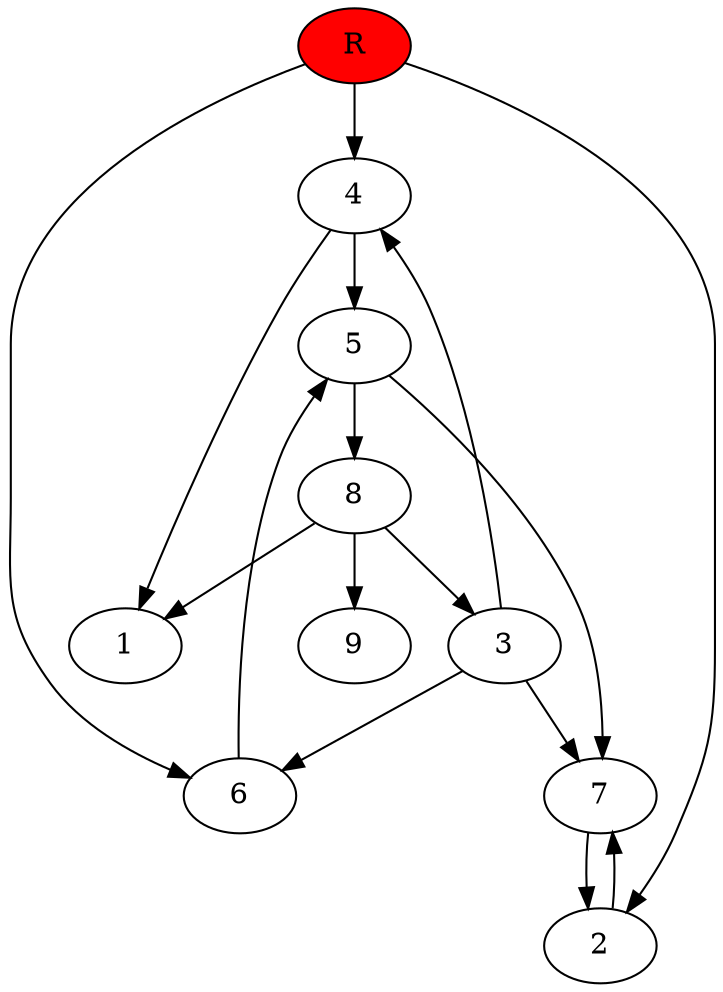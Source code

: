 digraph prb6711 {
	1
	2
	3
	4
	5
	6
	7
	8
	R [fillcolor="#ff0000" style=filled]
	2 -> 7
	3 -> 4
	3 -> 6
	3 -> 7
	4 -> 1
	4 -> 5
	5 -> 7
	5 -> 8
	6 -> 5
	7 -> 2
	8 -> 1
	8 -> 3
	8 -> 9
	R -> 2
	R -> 4
	R -> 6
}
